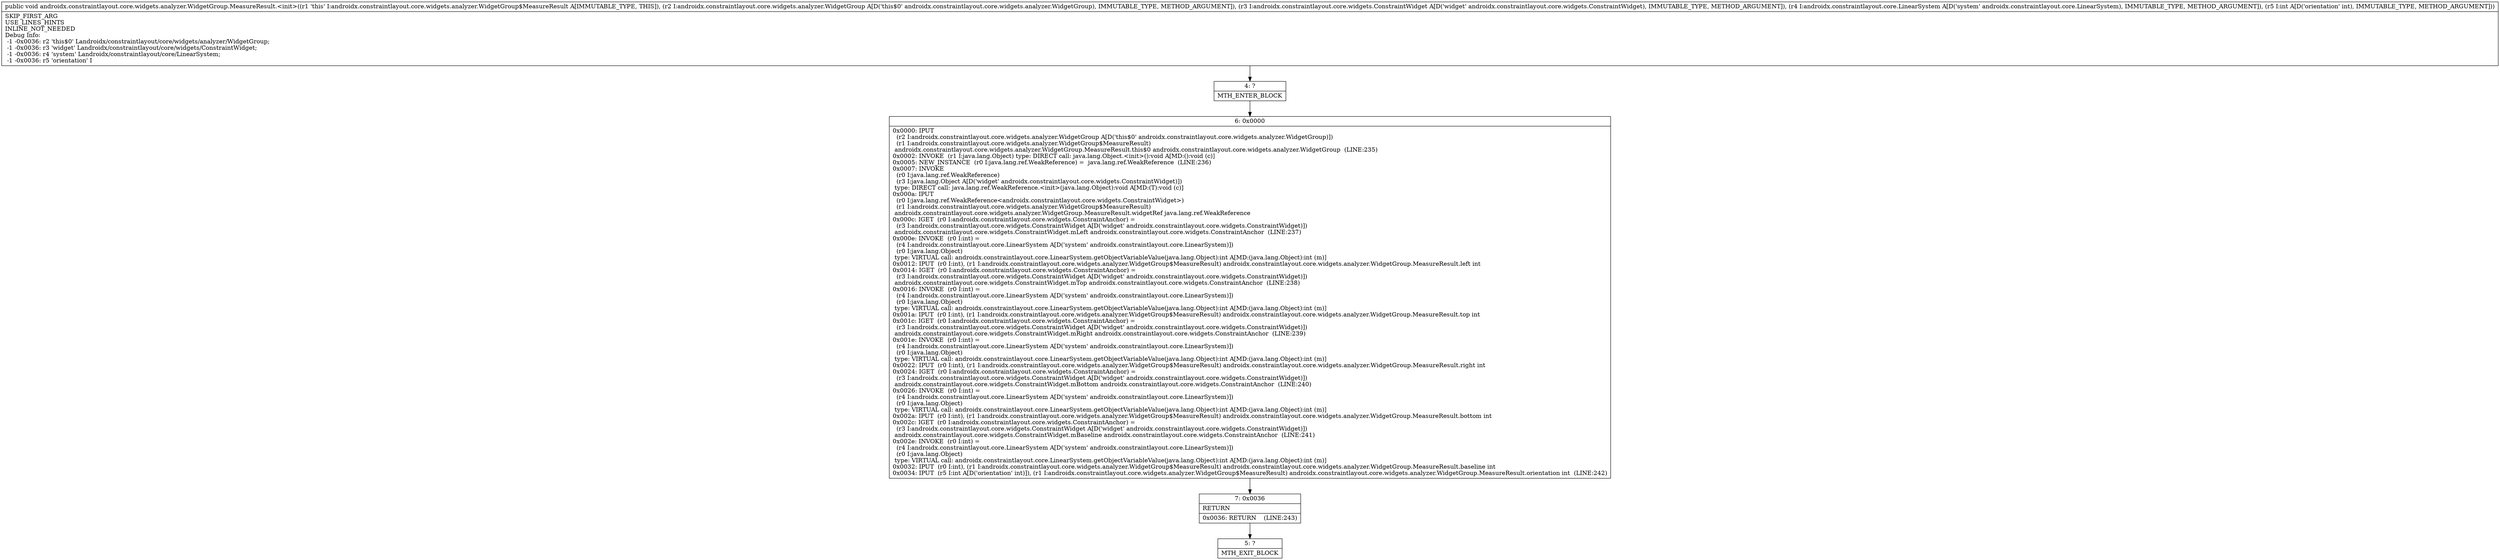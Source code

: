 digraph "CFG forandroidx.constraintlayout.core.widgets.analyzer.WidgetGroup.MeasureResult.\<init\>(Landroidx\/constraintlayout\/core\/widgets\/analyzer\/WidgetGroup;Landroidx\/constraintlayout\/core\/widgets\/ConstraintWidget;Landroidx\/constraintlayout\/core\/LinearSystem;I)V" {
Node_4 [shape=record,label="{4\:\ ?|MTH_ENTER_BLOCK\l}"];
Node_6 [shape=record,label="{6\:\ 0x0000|0x0000: IPUT  \l  (r2 I:androidx.constraintlayout.core.widgets.analyzer.WidgetGroup A[D('this$0' androidx.constraintlayout.core.widgets.analyzer.WidgetGroup)])\l  (r1 I:androidx.constraintlayout.core.widgets.analyzer.WidgetGroup$MeasureResult)\l androidx.constraintlayout.core.widgets.analyzer.WidgetGroup.MeasureResult.this$0 androidx.constraintlayout.core.widgets.analyzer.WidgetGroup  (LINE:235)\l0x0002: INVOKE  (r1 I:java.lang.Object) type: DIRECT call: java.lang.Object.\<init\>():void A[MD:():void (c)]\l0x0005: NEW_INSTANCE  (r0 I:java.lang.ref.WeakReference) =  java.lang.ref.WeakReference  (LINE:236)\l0x0007: INVOKE  \l  (r0 I:java.lang.ref.WeakReference)\l  (r3 I:java.lang.Object A[D('widget' androidx.constraintlayout.core.widgets.ConstraintWidget)])\l type: DIRECT call: java.lang.ref.WeakReference.\<init\>(java.lang.Object):void A[MD:(T):void (c)]\l0x000a: IPUT  \l  (r0 I:java.lang.ref.WeakReference\<androidx.constraintlayout.core.widgets.ConstraintWidget\>)\l  (r1 I:androidx.constraintlayout.core.widgets.analyzer.WidgetGroup$MeasureResult)\l androidx.constraintlayout.core.widgets.analyzer.WidgetGroup.MeasureResult.widgetRef java.lang.ref.WeakReference \l0x000c: IGET  (r0 I:androidx.constraintlayout.core.widgets.ConstraintAnchor) = \l  (r3 I:androidx.constraintlayout.core.widgets.ConstraintWidget A[D('widget' androidx.constraintlayout.core.widgets.ConstraintWidget)])\l androidx.constraintlayout.core.widgets.ConstraintWidget.mLeft androidx.constraintlayout.core.widgets.ConstraintAnchor  (LINE:237)\l0x000e: INVOKE  (r0 I:int) = \l  (r4 I:androidx.constraintlayout.core.LinearSystem A[D('system' androidx.constraintlayout.core.LinearSystem)])\l  (r0 I:java.lang.Object)\l type: VIRTUAL call: androidx.constraintlayout.core.LinearSystem.getObjectVariableValue(java.lang.Object):int A[MD:(java.lang.Object):int (m)]\l0x0012: IPUT  (r0 I:int), (r1 I:androidx.constraintlayout.core.widgets.analyzer.WidgetGroup$MeasureResult) androidx.constraintlayout.core.widgets.analyzer.WidgetGroup.MeasureResult.left int \l0x0014: IGET  (r0 I:androidx.constraintlayout.core.widgets.ConstraintAnchor) = \l  (r3 I:androidx.constraintlayout.core.widgets.ConstraintWidget A[D('widget' androidx.constraintlayout.core.widgets.ConstraintWidget)])\l androidx.constraintlayout.core.widgets.ConstraintWidget.mTop androidx.constraintlayout.core.widgets.ConstraintAnchor  (LINE:238)\l0x0016: INVOKE  (r0 I:int) = \l  (r4 I:androidx.constraintlayout.core.LinearSystem A[D('system' androidx.constraintlayout.core.LinearSystem)])\l  (r0 I:java.lang.Object)\l type: VIRTUAL call: androidx.constraintlayout.core.LinearSystem.getObjectVariableValue(java.lang.Object):int A[MD:(java.lang.Object):int (m)]\l0x001a: IPUT  (r0 I:int), (r1 I:androidx.constraintlayout.core.widgets.analyzer.WidgetGroup$MeasureResult) androidx.constraintlayout.core.widgets.analyzer.WidgetGroup.MeasureResult.top int \l0x001c: IGET  (r0 I:androidx.constraintlayout.core.widgets.ConstraintAnchor) = \l  (r3 I:androidx.constraintlayout.core.widgets.ConstraintWidget A[D('widget' androidx.constraintlayout.core.widgets.ConstraintWidget)])\l androidx.constraintlayout.core.widgets.ConstraintWidget.mRight androidx.constraintlayout.core.widgets.ConstraintAnchor  (LINE:239)\l0x001e: INVOKE  (r0 I:int) = \l  (r4 I:androidx.constraintlayout.core.LinearSystem A[D('system' androidx.constraintlayout.core.LinearSystem)])\l  (r0 I:java.lang.Object)\l type: VIRTUAL call: androidx.constraintlayout.core.LinearSystem.getObjectVariableValue(java.lang.Object):int A[MD:(java.lang.Object):int (m)]\l0x0022: IPUT  (r0 I:int), (r1 I:androidx.constraintlayout.core.widgets.analyzer.WidgetGroup$MeasureResult) androidx.constraintlayout.core.widgets.analyzer.WidgetGroup.MeasureResult.right int \l0x0024: IGET  (r0 I:androidx.constraintlayout.core.widgets.ConstraintAnchor) = \l  (r3 I:androidx.constraintlayout.core.widgets.ConstraintWidget A[D('widget' androidx.constraintlayout.core.widgets.ConstraintWidget)])\l androidx.constraintlayout.core.widgets.ConstraintWidget.mBottom androidx.constraintlayout.core.widgets.ConstraintAnchor  (LINE:240)\l0x0026: INVOKE  (r0 I:int) = \l  (r4 I:androidx.constraintlayout.core.LinearSystem A[D('system' androidx.constraintlayout.core.LinearSystem)])\l  (r0 I:java.lang.Object)\l type: VIRTUAL call: androidx.constraintlayout.core.LinearSystem.getObjectVariableValue(java.lang.Object):int A[MD:(java.lang.Object):int (m)]\l0x002a: IPUT  (r0 I:int), (r1 I:androidx.constraintlayout.core.widgets.analyzer.WidgetGroup$MeasureResult) androidx.constraintlayout.core.widgets.analyzer.WidgetGroup.MeasureResult.bottom int \l0x002c: IGET  (r0 I:androidx.constraintlayout.core.widgets.ConstraintAnchor) = \l  (r3 I:androidx.constraintlayout.core.widgets.ConstraintWidget A[D('widget' androidx.constraintlayout.core.widgets.ConstraintWidget)])\l androidx.constraintlayout.core.widgets.ConstraintWidget.mBaseline androidx.constraintlayout.core.widgets.ConstraintAnchor  (LINE:241)\l0x002e: INVOKE  (r0 I:int) = \l  (r4 I:androidx.constraintlayout.core.LinearSystem A[D('system' androidx.constraintlayout.core.LinearSystem)])\l  (r0 I:java.lang.Object)\l type: VIRTUAL call: androidx.constraintlayout.core.LinearSystem.getObjectVariableValue(java.lang.Object):int A[MD:(java.lang.Object):int (m)]\l0x0032: IPUT  (r0 I:int), (r1 I:androidx.constraintlayout.core.widgets.analyzer.WidgetGroup$MeasureResult) androidx.constraintlayout.core.widgets.analyzer.WidgetGroup.MeasureResult.baseline int \l0x0034: IPUT  (r5 I:int A[D('orientation' int)]), (r1 I:androidx.constraintlayout.core.widgets.analyzer.WidgetGroup$MeasureResult) androidx.constraintlayout.core.widgets.analyzer.WidgetGroup.MeasureResult.orientation int  (LINE:242)\l}"];
Node_7 [shape=record,label="{7\:\ 0x0036|RETURN\l|0x0036: RETURN    (LINE:243)\l}"];
Node_5 [shape=record,label="{5\:\ ?|MTH_EXIT_BLOCK\l}"];
MethodNode[shape=record,label="{public void androidx.constraintlayout.core.widgets.analyzer.WidgetGroup.MeasureResult.\<init\>((r1 'this' I:androidx.constraintlayout.core.widgets.analyzer.WidgetGroup$MeasureResult A[IMMUTABLE_TYPE, THIS]), (r2 I:androidx.constraintlayout.core.widgets.analyzer.WidgetGroup A[D('this$0' androidx.constraintlayout.core.widgets.analyzer.WidgetGroup), IMMUTABLE_TYPE, METHOD_ARGUMENT]), (r3 I:androidx.constraintlayout.core.widgets.ConstraintWidget A[D('widget' androidx.constraintlayout.core.widgets.ConstraintWidget), IMMUTABLE_TYPE, METHOD_ARGUMENT]), (r4 I:androidx.constraintlayout.core.LinearSystem A[D('system' androidx.constraintlayout.core.LinearSystem), IMMUTABLE_TYPE, METHOD_ARGUMENT]), (r5 I:int A[D('orientation' int), IMMUTABLE_TYPE, METHOD_ARGUMENT]))  | SKIP_FIRST_ARG\lUSE_LINES_HINTS\lINLINE_NOT_NEEDED\lDebug Info:\l  \-1 \-0x0036: r2 'this$0' Landroidx\/constraintlayout\/core\/widgets\/analyzer\/WidgetGroup;\l  \-1 \-0x0036: r3 'widget' Landroidx\/constraintlayout\/core\/widgets\/ConstraintWidget;\l  \-1 \-0x0036: r4 'system' Landroidx\/constraintlayout\/core\/LinearSystem;\l  \-1 \-0x0036: r5 'orientation' I\l}"];
MethodNode -> Node_4;Node_4 -> Node_6;
Node_6 -> Node_7;
Node_7 -> Node_5;
}

